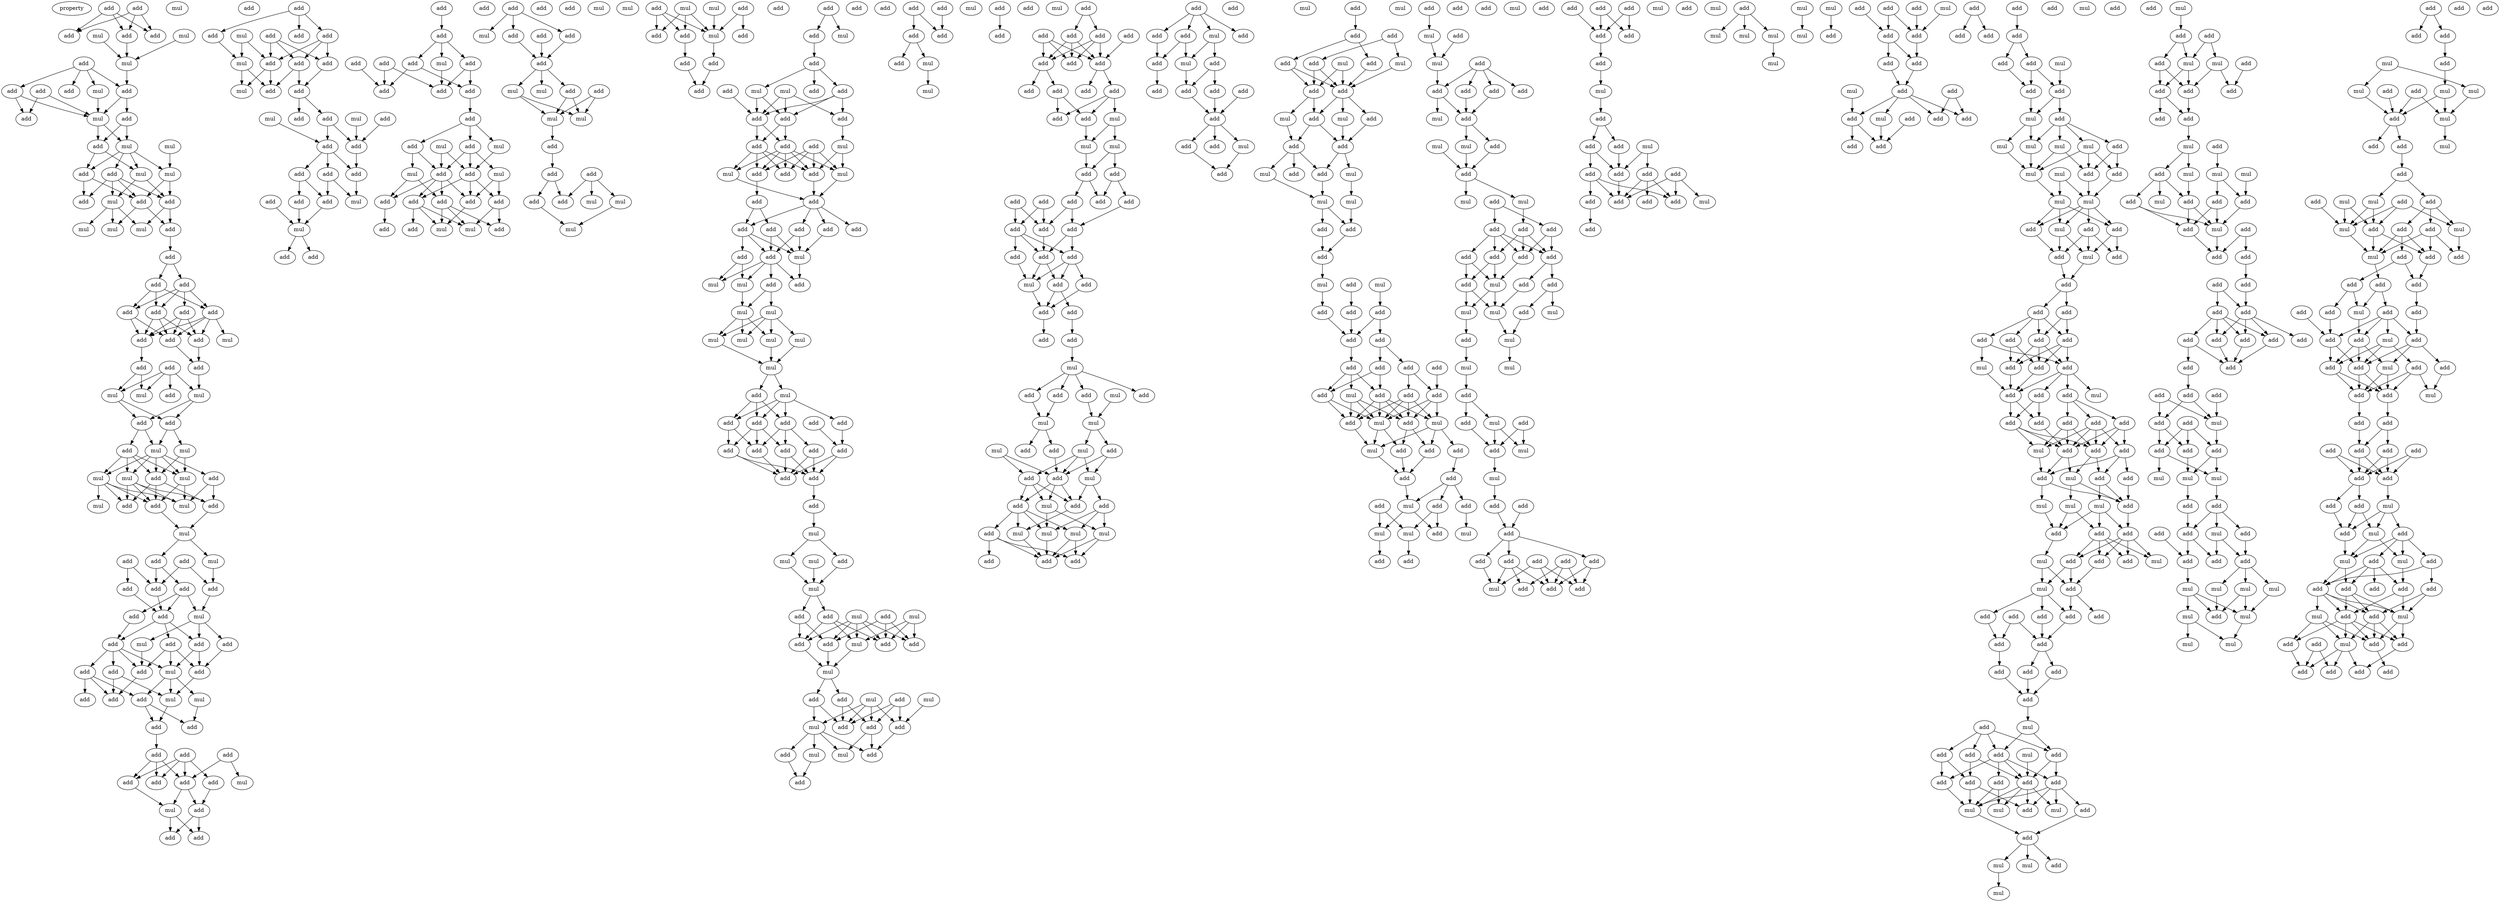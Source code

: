 digraph {
    node [fontcolor=black]
    property [mul=2,lf=1.4]
    0 [ label = add ];
    1 [ label = add ];
    2 [ label = add ];
    3 [ label = add ];
    4 [ label = mul ];
    5 [ label = mul ];
    6 [ label = add ];
    7 [ label = mul ];
    8 [ label = add ];
    9 [ label = add ];
    10 [ label = add ];
    11 [ label = add ];
    12 [ label = mul ];
    13 [ label = add ];
    14 [ label = add ];
    15 [ label = mul ];
    16 [ label = add ];
    17 [ label = add ];
    18 [ label = mul ];
    19 [ label = mul ];
    20 [ label = add ];
    21 [ label = add ];
    22 [ label = mul ];
    23 [ label = mul ];
    24 [ label = add ];
    25 [ label = add ];
    26 [ label = add ];
    27 [ label = mul ];
    28 [ label = mul ];
    29 [ label = mul ];
    30 [ label = add ];
    31 [ label = mul ];
    32 [ label = add ];
    33 [ label = add ];
    34 [ label = add ];
    35 [ label = add ];
    36 [ label = add ];
    37 [ label = add ];
    38 [ label = add ];
    39 [ label = add ];
    40 [ label = add ];
    41 [ label = mul ];
    42 [ label = add ];
    43 [ label = add ];
    44 [ label = add ];
    45 [ label = add ];
    46 [ label = mul ];
    47 [ label = add ];
    48 [ label = mul ];
    49 [ label = mul ];
    50 [ label = mul ];
    51 [ label = add ];
    52 [ label = add ];
    53 [ label = mul ];
    54 [ label = mul ];
    55 [ label = add ];
    56 [ label = mul ];
    57 [ label = add ];
    58 [ label = add ];
    59 [ label = mul ];
    60 [ label = mul ];
    61 [ label = add ];
    62 [ label = add ];
    63 [ label = mul ];
    64 [ label = add ];
    65 [ label = mul ];
    66 [ label = mul ];
    67 [ label = mul ];
    68 [ label = add ];
    69 [ label = add ];
    70 [ label = add ];
    71 [ label = add ];
    72 [ label = add ];
    73 [ label = add ];
    74 [ label = add ];
    75 [ label = add ];
    76 [ label = mul ];
    77 [ label = add ];
    78 [ label = mul ];
    79 [ label = add ];
    80 [ label = add ];
    81 [ label = add ];
    82 [ label = add ];
    83 [ label = mul ];
    84 [ label = add ];
    85 [ label = add ];
    86 [ label = add ];
    87 [ label = add ];
    88 [ label = mul ];
    89 [ label = add ];
    90 [ label = add ];
    91 [ label = add ];
    92 [ label = mul ];
    93 [ label = add ];
    94 [ label = add ];
    95 [ label = add ];
    96 [ label = add ];
    97 [ label = add ];
    98 [ label = add ];
    99 [ label = add ];
    100 [ label = add ];
    101 [ label = mul ];
    102 [ label = add ];
    103 [ label = mul ];
    104 [ label = add ];
    105 [ label = add ];
    106 [ label = add ];
    107 [ label = add ];
    108 [ label = add ];
    109 [ label = add ];
    110 [ label = add ];
    111 [ label = mul ];
    112 [ label = add ];
    113 [ label = add ];
    114 [ label = add ];
    115 [ label = add ];
    116 [ label = add ];
    117 [ label = mul ];
    118 [ label = mul ];
    119 [ label = add ];
    120 [ label = add ];
    121 [ label = add ];
    122 [ label = add ];
    123 [ label = add ];
    124 [ label = mul ];
    125 [ label = mul ];
    126 [ label = add ];
    127 [ label = add ];
    128 [ label = add ];
    129 [ label = add ];
    130 [ label = add ];
    131 [ label = add ];
    132 [ label = add ];
    133 [ label = add ];
    134 [ label = mul ];
    135 [ label = mul ];
    136 [ label = add ];
    137 [ label = add ];
    138 [ label = add ];
    139 [ label = add ];
    140 [ label = add ];
    141 [ label = mul ];
    142 [ label = add ];
    143 [ label = add ];
    144 [ label = add ];
    145 [ label = add ];
    146 [ label = add ];
    147 [ label = add ];
    148 [ label = add ];
    149 [ label = add ];
    150 [ label = mul ];
    151 [ label = add ];
    152 [ label = mul ];
    153 [ label = add ];
    154 [ label = mul ];
    155 [ label = add ];
    156 [ label = add ];
    157 [ label = mul ];
    158 [ label = add ];
    159 [ label = add ];
    160 [ label = add ];
    161 [ label = add ];
    162 [ label = add ];
    163 [ label = add ];
    164 [ label = mul ];
    165 [ label = add ];
    166 [ label = mul ];
    167 [ label = add ];
    168 [ label = add ];
    169 [ label = add ];
    170 [ label = add ];
    171 [ label = add ];
    172 [ label = add ];
    173 [ label = mul ];
    174 [ label = add ];
    175 [ label = mul ];
    176 [ label = add ];
    177 [ label = add ];
    178 [ label = add ];
    179 [ label = mul ];
    180 [ label = mul ];
    181 [ label = mul ];
    182 [ label = add ];
    183 [ label = add ];
    184 [ label = add ];
    185 [ label = add ];
    186 [ label = mul ];
    187 [ label = mul ];
    188 [ label = add ];
    189 [ label = mul ];
    190 [ label = mul ];
    191 [ label = mul ];
    192 [ label = add ];
    193 [ label = mul ];
    194 [ label = mul ];
    195 [ label = add ];
    196 [ label = add ];
    197 [ label = add ];
    198 [ label = add ];
    199 [ label = add ];
    200 [ label = mul ];
    201 [ label = add ];
    202 [ label = add ];
    203 [ label = add ];
    204 [ label = add ];
    205 [ label = add ];
    206 [ label = add ];
    207 [ label = mul ];
    208 [ label = add ];
    209 [ label = add ];
    210 [ label = add ];
    211 [ label = add ];
    212 [ label = mul ];
    213 [ label = mul ];
    214 [ label = add ];
    215 [ label = add ];
    216 [ label = add ];
    217 [ label = mul ];
    218 [ label = add ];
    219 [ label = add ];
    220 [ label = add ];
    221 [ label = mul ];
    222 [ label = add ];
    223 [ label = add ];
    224 [ label = add ];
    225 [ label = mul ];
    226 [ label = add ];
    227 [ label = add ];
    228 [ label = add ];
    229 [ label = add ];
    230 [ label = add ];
    231 [ label = add ];
    232 [ label = add ];
    233 [ label = mul ];
    234 [ label = add ];
    235 [ label = add ];
    236 [ label = add ];
    237 [ label = mul ];
    238 [ label = mul ];
    239 [ label = add ];
    240 [ label = mul ];
    241 [ label = mul ];
    242 [ label = mul ];
    243 [ label = mul ];
    244 [ label = mul ];
    245 [ label = mul ];
    246 [ label = mul ];
    247 [ label = add ];
    248 [ label = mul ];
    249 [ label = add ];
    250 [ label = add ];
    251 [ label = add ];
    252 [ label = add ];
    253 [ label = add ];
    254 [ label = add ];
    255 [ label = add ];
    256 [ label = add ];
    257 [ label = add ];
    258 [ label = add ];
    259 [ label = add ];
    260 [ label = add ];
    261 [ label = add ];
    262 [ label = add ];
    263 [ label = mul ];
    264 [ label = mul ];
    265 [ label = mul ];
    266 [ label = add ];
    267 [ label = mul ];
    268 [ label = add ];
    269 [ label = mul ];
    270 [ label = mul ];
    271 [ label = add ];
    272 [ label = add ];
    273 [ label = add ];
    274 [ label = add ];
    275 [ label = add ];
    276 [ label = add ];
    277 [ label = mul ];
    278 [ label = mul ];
    279 [ label = mul ];
    280 [ label = mul ];
    281 [ label = add ];
    282 [ label = add ];
    283 [ label = add ];
    284 [ label = add ];
    285 [ label = add ];
    286 [ label = mul ];
    287 [ label = add ];
    288 [ label = mul ];
    289 [ label = mul ];
    290 [ label = add ];
    291 [ label = add ];
    292 [ label = add ];
    293 [ label = add ];
    294 [ label = mul ];
    295 [ label = add ];
    296 [ label = add ];
    297 [ label = add ];
    298 [ label = add ];
    299 [ label = add ];
    300 [ label = add ];
    301 [ label = mul ];
    302 [ label = mul ];
    303 [ label = add ];
    304 [ label = mul ];
    305 [ label = add ];
    306 [ label = add ];
    307 [ label = add ];
    308 [ label = add ];
    309 [ label = add ];
    310 [ label = add ];
    311 [ label = add ];
    312 [ label = add ];
    313 [ label = add ];
    314 [ label = add ];
    315 [ label = add ];
    316 [ label = add ];
    317 [ label = add ];
    318 [ label = add ];
    319 [ label = mul ];
    320 [ label = mul ];
    321 [ label = mul ];
    322 [ label = add ];
    323 [ label = add ];
    324 [ label = add ];
    325 [ label = add ];
    326 [ label = add ];
    327 [ label = add ];
    328 [ label = add ];
    329 [ label = add ];
    330 [ label = add ];
    331 [ label = add ];
    332 [ label = add ];
    333 [ label = add ];
    334 [ label = add ];
    335 [ label = add ];
    336 [ label = add ];
    337 [ label = mul ];
    338 [ label = add ];
    339 [ label = add ];
    340 [ label = add ];
    341 [ label = add ];
    342 [ label = mul ];
    343 [ label = mul ];
    344 [ label = add ];
    345 [ label = add ];
    346 [ label = add ];
    347 [ label = add ];
    348 [ label = mul ];
    349 [ label = mul ];
    350 [ label = add ];
    351 [ label = mul ];
    352 [ label = mul ];
    353 [ label = add ];
    354 [ label = add ];
    355 [ label = mul ];
    356 [ label = add ];
    357 [ label = add ];
    358 [ label = add ];
    359 [ label = mul ];
    360 [ label = add ];
    361 [ label = add ];
    362 [ label = mul ];
    363 [ label = mul ];
    364 [ label = add ];
    365 [ label = mul ];
    366 [ label = mul ];
    367 [ label = add ];
    368 [ label = add ];
    369 [ label = add ];
    370 [ label = add ];
    371 [ label = add ];
    372 [ label = mul ];
    373 [ label = add ];
    374 [ label = add ];
    375 [ label = add ];
    376 [ label = mul ];
    377 [ label = add ];
    378 [ label = add ];
    379 [ label = add ];
    380 [ label = add ];
    381 [ label = add ];
    382 [ label = add ];
    383 [ label = add ];
    384 [ label = add ];
    385 [ label = mul ];
    386 [ label = add ];
    387 [ label = mul ];
    388 [ label = add ];
    389 [ label = add ];
    390 [ label = add ];
    391 [ label = add ];
    392 [ label = add ];
    393 [ label = add ];
    394 [ label = mul ];
    395 [ label = add ];
    396 [ label = mul ];
    397 [ label = add ];
    398 [ label = add ];
    399 [ label = mul ];
    400 [ label = mul ];
    401 [ label = add ];
    402 [ label = add ];
    403 [ label = add ];
    404 [ label = add ];
    405 [ label = mul ];
    406 [ label = add ];
    407 [ label = add ];
    408 [ label = mul ];
    409 [ label = mul ];
    410 [ label = mul ];
    411 [ label = add ];
    412 [ label = add ];
    413 [ label = add ];
    414 [ label = add ];
    415 [ label = mul ];
    416 [ label = mul ];
    417 [ label = add ];
    418 [ label = add ];
    419 [ label = add ];
    420 [ label = add ];
    421 [ label = add ];
    422 [ label = add ];
    423 [ label = add ];
    424 [ label = add ];
    425 [ label = add ];
    426 [ label = add ];
    427 [ label = add ];
    428 [ label = mul ];
    429 [ label = add ];
    430 [ label = add ];
    431 [ label = add ];
    432 [ label = mul ];
    433 [ label = mul ];
    434 [ label = add ];
    435 [ label = add ];
    436 [ label = mul ];
    437 [ label = add ];
    438 [ label = add ];
    439 [ label = add ];
    440 [ label = add ];
    441 [ label = mul ];
    442 [ label = add ];
    443 [ label = add ];
    444 [ label = add ];
    445 [ label = mul ];
    446 [ label = mul ];
    447 [ label = mul ];
    448 [ label = add ];
    449 [ label = add ];
    450 [ label = add ];
    451 [ label = mul ];
    452 [ label = add ];
    453 [ label = mul ];
    454 [ label = add ];
    455 [ label = add ];
    456 [ label = mul ];
    457 [ label = add ];
    458 [ label = add ];
    459 [ label = add ];
    460 [ label = add ];
    461 [ label = mul ];
    462 [ label = add ];
    463 [ label = add ];
    464 [ label = add ];
    465 [ label = mul ];
    466 [ label = add ];
    467 [ label = mul ];
    468 [ label = add ];
    469 [ label = add ];
    470 [ label = mul ];
    471 [ label = mul ];
    472 [ label = add ];
    473 [ label = add ];
    474 [ label = add ];
    475 [ label = add ];
    476 [ label = add ];
    477 [ label = add ];
    478 [ label = add ];
    479 [ label = add ];
    480 [ label = mul ];
    481 [ label = add ];
    482 [ label = add ];
    483 [ label = mul ];
    484 [ label = mul ];
    485 [ label = add ];
    486 [ label = mul ];
    487 [ label = add ];
    488 [ label = mul ];
    489 [ label = mul ];
    490 [ label = mul ];
    491 [ label = add ];
    492 [ label = add ];
    493 [ label = mul ];
    494 [ label = add ];
    495 [ label = add ];
    496 [ label = mul ];
    497 [ label = mul ];
    498 [ label = add ];
    499 [ label = add ];
    500 [ label = mul ];
    501 [ label = add ];
    502 [ label = add ];
    503 [ label = add ];
    504 [ label = add ];
    505 [ label = add ];
    506 [ label = add ];
    507 [ label = mul ];
    508 [ label = add ];
    509 [ label = add ];
    510 [ label = add ];
    511 [ label = add ];
    512 [ label = add ];
    513 [ label = add ];
    514 [ label = add ];
    515 [ label = add ];
    516 [ label = add ];
    517 [ label = add ];
    518 [ label = mul ];
    519 [ label = add ];
    520 [ label = mul ];
    521 [ label = add ];
    522 [ label = add ];
    523 [ label = add ];
    524 [ label = mul ];
    525 [ label = mul ];
    526 [ label = add ];
    527 [ label = add ];
    528 [ label = add ];
    529 [ label = add ];
    530 [ label = add ];
    531 [ label = mul ];
    532 [ label = add ];
    533 [ label = add ];
    534 [ label = add ];
    535 [ label = add ];
    536 [ label = add ];
    537 [ label = mul ];
    538 [ label = mul ];
    539 [ label = mul ];
    540 [ label = mul ];
    541 [ label = mul ];
    542 [ label = mul ];
    543 [ label = mul ];
    544 [ label = add ];
    545 [ label = add ];
    546 [ label = add ];
    547 [ label = mul ];
    548 [ label = add ];
    549 [ label = add ];
    550 [ label = add ];
    551 [ label = add ];
    552 [ label = add ];
    553 [ label = mul ];
    554 [ label = add ];
    555 [ label = add ];
    556 [ label = mul ];
    557 [ label = add ];
    558 [ label = add ];
    559 [ label = add ];
    560 [ label = add ];
    561 [ label = add ];
    562 [ label = add ];
    563 [ label = add ];
    564 [ label = add ];
    565 [ label = add ];
    566 [ label = add ];
    567 [ label = add ];
    568 [ label = add ];
    569 [ label = mul ];
    570 [ label = add ];
    571 [ label = mul ];
    572 [ label = add ];
    573 [ label = add ];
    574 [ label = add ];
    575 [ label = mul ];
    576 [ label = add ];
    577 [ label = mul ];
    578 [ label = mul ];
    579 [ label = mul ];
    580 [ label = mul ];
    581 [ label = add ];
    582 [ label = add ];
    583 [ label = add ];
    584 [ label = mul ];
    585 [ label = mul ];
    586 [ label = mul ];
    587 [ label = mul ];
    588 [ label = add ];
    589 [ label = add ];
    590 [ label = add ];
    591 [ label = mul ];
    592 [ label = add ];
    593 [ label = add ];
    594 [ label = mul ];
    595 [ label = add ];
    596 [ label = add ];
    597 [ label = add ];
    598 [ label = add ];
    599 [ label = add ];
    600 [ label = add ];
    601 [ label = add ];
    602 [ label = add ];
    603 [ label = add ];
    604 [ label = add ];
    605 [ label = add ];
    606 [ label = add ];
    607 [ label = mul ];
    608 [ label = mul ];
    609 [ label = add ];
    610 [ label = add ];
    611 [ label = add ];
    612 [ label = add ];
    613 [ label = add ];
    614 [ label = add ];
    615 [ label = add ];
    616 [ label = add ];
    617 [ label = add ];
    618 [ label = add ];
    619 [ label = add ];
    620 [ label = mul ];
    621 [ label = add ];
    622 [ label = mul ];
    623 [ label = add ];
    624 [ label = add ];
    625 [ label = mul ];
    626 [ label = mul ];
    627 [ label = add ];
    628 [ label = mul ];
    629 [ label = add ];
    630 [ label = add ];
    631 [ label = add ];
    632 [ label = add ];
    633 [ label = add ];
    634 [ label = add ];
    635 [ label = mul ];
    636 [ label = mul ];
    637 [ label = add ];
    638 [ label = mul ];
    639 [ label = add ];
    640 [ label = add ];
    641 [ label = add ];
    642 [ label = add ];
    643 [ label = add ];
    644 [ label = add ];
    645 [ label = add ];
    646 [ label = add ];
    647 [ label = add ];
    648 [ label = add ];
    649 [ label = add ];
    650 [ label = mul ];
    651 [ label = add ];
    652 [ label = add ];
    653 [ label = add ];
    654 [ label = mul ];
    655 [ label = add ];
    656 [ label = add ];
    657 [ label = add ];
    658 [ label = add ];
    659 [ label = add ];
    660 [ label = add ];
    661 [ label = add ];
    662 [ label = mul ];
    663 [ label = mul ];
    664 [ label = mul ];
    665 [ label = add ];
    666 [ label = add ];
    667 [ label = add ];
    668 [ label = mul ];
    669 [ label = mul ];
    670 [ label = add ];
    671 [ label = mul ];
    672 [ label = mul ];
    673 [ label = add ];
    674 [ label = add ];
    675 [ label = add ];
    676 [ label = mul ];
    677 [ label = add ];
    678 [ label = mul ];
    679 [ label = add ];
    680 [ label = add ];
    681 [ label = add ];
    682 [ label = add ];
    683 [ label = add ];
    684 [ label = mul ];
    685 [ label = add ];
    686 [ label = mul ];
    687 [ label = mul ];
    688 [ label = mul ];
    689 [ label = add ];
    690 [ label = mul ];
    691 [ label = add ];
    692 [ label = add ];
    693 [ label = add ];
    694 [ label = add ];
    695 [ label = mul ];
    696 [ label = add ];
    697 [ label = add ];
    698 [ label = add ];
    699 [ label = add ];
    700 [ label = add ];
    701 [ label = add ];
    702 [ label = add ];
    703 [ label = add ];
    704 [ label = add ];
    705 [ label = add ];
    706 [ label = add ];
    707 [ label = add ];
    708 [ label = add ];
    709 [ label = add ];
    710 [ label = add ];
    711 [ label = add ];
    712 [ label = add ];
    713 [ label = add ];
    714 [ label = add ];
    715 [ label = add ];
    716 [ label = mul ];
    717 [ label = add ];
    718 [ label = add ];
    719 [ label = add ];
    720 [ label = mul ];
    721 [ label = mul ];
    722 [ label = mul ];
    723 [ label = add ];
    724 [ label = add ];
    725 [ label = mul ];
    726 [ label = add ];
    727 [ label = add ];
    728 [ label = add ];
    729 [ label = add ];
    730 [ label = add ];
    731 [ label = add ];
    732 [ label = mul ];
    733 [ label = mul ];
    734 [ label = mul ];
    735 [ label = mul ];
    736 [ label = mul ];
    737 [ label = mul ];
    738 [ label = add ];
    739 [ label = mul ];
    740 [ label = add ];
    741 [ label = mul ];
    742 [ label = add ];
    743 [ label = add ];
    744 [ label = mul ];
    745 [ label = add ];
    746 [ label = mul ];
    747 [ label = mul ];
    748 [ label = mul ];
    749 [ label = add ];
    750 [ label = add ];
    751 [ label = mul ];
    752 [ label = add ];
    753 [ label = mul ];
    754 [ label = add ];
    755 [ label = add ];
    756 [ label = add ];
    757 [ label = add ];
    758 [ label = add ];
    759 [ label = add ];
    760 [ label = mul ];
    761 [ label = mul ];
    762 [ label = add ];
    763 [ label = mul ];
    764 [ label = add ];
    765 [ label = add ];
    766 [ label = mul ];
    767 [ label = add ];
    768 [ label = add ];
    769 [ label = mul ];
    770 [ label = add ];
    771 [ label = add ];
    772 [ label = add ];
    773 [ label = add ];
    774 [ label = add ];
    775 [ label = add ];
    776 [ label = mul ];
    777 [ label = add ];
    778 [ label = add ];
    779 [ label = add ];
    780 [ label = add ];
    781 [ label = mul ];
    782 [ label = add ];
    783 [ label = mul ];
    784 [ label = add ];
    785 [ label = add ];
    786 [ label = add ];
    787 [ label = add ];
    788 [ label = add ];
    789 [ label = add ];
    790 [ label = mul ];
    791 [ label = add ];
    792 [ label = add ];
    793 [ label = add ];
    794 [ label = add ];
    795 [ label = add ];
    796 [ label = add ];
    797 [ label = add ];
    798 [ label = add ];
    799 [ label = add ];
    800 [ label = mul ];
    801 [ label = add ];
    802 [ label = add ];
    803 [ label = mul ];
    804 [ label = add ];
    805 [ label = add ];
    806 [ label = mul ];
    807 [ label = add ];
    808 [ label = add ];
    809 [ label = mul ];
    810 [ label = add ];
    811 [ label = add ];
    812 [ label = add ];
    813 [ label = add ];
    814 [ label = add ];
    815 [ label = add ];
    816 [ label = mul ];
    817 [ label = mul ];
    818 [ label = add ];
    819 [ label = add ];
    820 [ label = add ];
    821 [ label = add ];
    822 [ label = add ];
    823 [ label = mul ];
    824 [ label = add ];
    825 [ label = add ];
    826 [ label = add ];
    827 [ label = add ];
    828 [ label = add ];
    0 -> 2 [ name = 0 ];
    0 -> 3 [ name = 1 ];
    0 -> 6 [ name = 2 ];
    1 -> 2 [ name = 3 ];
    1 -> 3 [ name = 4 ];
    1 -> 6 [ name = 5 ];
    3 -> 7 [ name = 6 ];
    4 -> 7 [ name = 7 ];
    5 -> 7 [ name = 8 ];
    7 -> 13 [ name = 9 ];
    8 -> 9 [ name = 10 ];
    8 -> 11 [ name = 11 ];
    8 -> 12 [ name = 12 ];
    8 -> 13 [ name = 13 ];
    9 -> 15 [ name = 14 ];
    9 -> 16 [ name = 15 ];
    10 -> 15 [ name = 16 ];
    10 -> 16 [ name = 17 ];
    12 -> 15 [ name = 18 ];
    13 -> 14 [ name = 19 ];
    13 -> 15 [ name = 20 ];
    14 -> 17 [ name = 21 ];
    14 -> 19 [ name = 22 ];
    15 -> 17 [ name = 23 ];
    15 -> 19 [ name = 24 ];
    17 -> 21 [ name = 25 ];
    17 -> 23 [ name = 26 ];
    18 -> 22 [ name = 27 ];
    19 -> 20 [ name = 28 ];
    19 -> 21 [ name = 29 ];
    19 -> 22 [ name = 30 ];
    19 -> 23 [ name = 31 ];
    20 -> 24 [ name = 32 ];
    20 -> 25 [ name = 33 ];
    20 -> 26 [ name = 34 ];
    20 -> 27 [ name = 35 ];
    21 -> 24 [ name = 36 ];
    21 -> 25 [ name = 37 ];
    22 -> 25 [ name = 38 ];
    22 -> 26 [ name = 39 ];
    23 -> 26 [ name = 40 ];
    23 -> 27 [ name = 41 ];
    25 -> 28 [ name = 42 ];
    25 -> 30 [ name = 43 ];
    26 -> 30 [ name = 44 ];
    26 -> 31 [ name = 45 ];
    27 -> 28 [ name = 46 ];
    27 -> 29 [ name = 47 ];
    27 -> 31 [ name = 48 ];
    30 -> 32 [ name = 49 ];
    32 -> 33 [ name = 50 ];
    32 -> 34 [ name = 51 ];
    33 -> 35 [ name = 52 ];
    33 -> 36 [ name = 53 ];
    33 -> 37 [ name = 54 ];
    33 -> 38 [ name = 55 ];
    34 -> 35 [ name = 56 ];
    34 -> 36 [ name = 57 ];
    34 -> 37 [ name = 58 ];
    35 -> 39 [ name = 59 ];
    35 -> 40 [ name = 60 ];
    35 -> 41 [ name = 61 ];
    35 -> 42 [ name = 62 ];
    36 -> 40 [ name = 63 ];
    36 -> 42 [ name = 64 ];
    37 -> 39 [ name = 65 ];
    37 -> 40 [ name = 66 ];
    37 -> 42 [ name = 67 ];
    38 -> 39 [ name = 68 ];
    38 -> 40 [ name = 69 ];
    38 -> 42 [ name = 70 ];
    39 -> 44 [ name = 71 ];
    40 -> 43 [ name = 72 ];
    42 -> 44 [ name = 73 ];
    43 -> 49 [ name = 74 ];
    43 -> 50 [ name = 75 ];
    44 -> 48 [ name = 76 ];
    45 -> 47 [ name = 77 ];
    45 -> 48 [ name = 78 ];
    45 -> 49 [ name = 79 ];
    45 -> 50 [ name = 80 ];
    48 -> 51 [ name = 81 ];
    48 -> 52 [ name = 82 ];
    49 -> 51 [ name = 83 ];
    49 -> 52 [ name = 84 ];
    51 -> 53 [ name = 85 ];
    51 -> 55 [ name = 86 ];
    52 -> 53 [ name = 87 ];
    52 -> 54 [ name = 88 ];
    53 -> 56 [ name = 89 ];
    53 -> 57 [ name = 90 ];
    53 -> 58 [ name = 91 ];
    53 -> 59 [ name = 92 ];
    53 -> 60 [ name = 93 ];
    54 -> 57 [ name = 94 ];
    54 -> 60 [ name = 95 ];
    55 -> 56 [ name = 96 ];
    55 -> 57 [ name = 97 ];
    55 -> 59 [ name = 98 ];
    55 -> 60 [ name = 99 ];
    56 -> 61 [ name = 100 ];
    56 -> 63 [ name = 101 ];
    56 -> 64 [ name = 102 ];
    56 -> 65 [ name = 103 ];
    57 -> 61 [ name = 104 ];
    57 -> 62 [ name = 105 ];
    57 -> 64 [ name = 106 ];
    58 -> 62 [ name = 107 ];
    58 -> 63 [ name = 108 ];
    59 -> 61 [ name = 109 ];
    59 -> 62 [ name = 110 ];
    59 -> 63 [ name = 111 ];
    59 -> 64 [ name = 112 ];
    60 -> 63 [ name = 113 ];
    60 -> 64 [ name = 114 ];
    62 -> 66 [ name = 115 ];
    64 -> 66 [ name = 116 ];
    66 -> 67 [ name = 117 ];
    66 -> 68 [ name = 118 ];
    67 -> 74 [ name = 119 ];
    68 -> 71 [ name = 120 ];
    68 -> 73 [ name = 121 ];
    69 -> 71 [ name = 122 ];
    69 -> 74 [ name = 123 ];
    70 -> 71 [ name = 124 ];
    70 -> 72 [ name = 125 ];
    71 -> 75 [ name = 126 ];
    72 -> 75 [ name = 127 ];
    73 -> 75 [ name = 128 ];
    73 -> 76 [ name = 129 ];
    73 -> 77 [ name = 130 ];
    74 -> 76 [ name = 131 ];
    75 -> 79 [ name = 132 ];
    75 -> 80 [ name = 133 ];
    75 -> 81 [ name = 134 ];
    76 -> 78 [ name = 135 ];
    76 -> 80 [ name = 136 ];
    76 -> 82 [ name = 137 ];
    77 -> 79 [ name = 138 ];
    78 -> 85 [ name = 139 ];
    79 -> 83 [ name = 140 ];
    79 -> 84 [ name = 141 ];
    79 -> 85 [ name = 142 ];
    79 -> 86 [ name = 143 ];
    80 -> 83 [ name = 144 ];
    80 -> 87 [ name = 145 ];
    81 -> 83 [ name = 146 ];
    81 -> 85 [ name = 147 ];
    81 -> 87 [ name = 148 ];
    82 -> 87 [ name = 149 ];
    83 -> 88 [ name = 150 ];
    83 -> 90 [ name = 151 ];
    83 -> 92 [ name = 152 ];
    84 -> 88 [ name = 153 ];
    84 -> 91 [ name = 154 ];
    85 -> 91 [ name = 155 ];
    86 -> 89 [ name = 156 ];
    86 -> 90 [ name = 157 ];
    86 -> 91 [ name = 158 ];
    87 -> 88 [ name = 159 ];
    88 -> 93 [ name = 160 ];
    90 -> 93 [ name = 161 ];
    90 -> 94 [ name = 162 ];
    92 -> 94 [ name = 163 ];
    93 -> 96 [ name = 164 ];
    95 -> 99 [ name = 165 ];
    95 -> 101 [ name = 166 ];
    96 -> 98 [ name = 167 ];
    96 -> 99 [ name = 168 ];
    96 -> 100 [ name = 169 ];
    97 -> 98 [ name = 170 ];
    97 -> 99 [ name = 171 ];
    97 -> 100 [ name = 172 ];
    97 -> 102 [ name = 173 ];
    98 -> 103 [ name = 174 ];
    99 -> 103 [ name = 175 ];
    99 -> 104 [ name = 176 ];
    102 -> 104 [ name = 177 ];
    103 -> 106 [ name = 178 ];
    103 -> 107 [ name = 179 ];
    104 -> 106 [ name = 180 ];
    104 -> 107 [ name = 181 ];
    108 -> 109 [ name = 182 ];
    108 -> 110 [ name = 183 ];
    108 -> 113 [ name = 184 ];
    109 -> 114 [ name = 185 ];
    109 -> 115 [ name = 186 ];
    109 -> 116 [ name = 187 ];
    110 -> 117 [ name = 188 ];
    111 -> 116 [ name = 189 ];
    111 -> 117 [ name = 190 ];
    112 -> 114 [ name = 191 ];
    112 -> 115 [ name = 192 ];
    112 -> 116 [ name = 193 ];
    114 -> 119 [ name = 194 ];
    114 -> 120 [ name = 195 ];
    115 -> 120 [ name = 196 ];
    116 -> 118 [ name = 197 ];
    116 -> 119 [ name = 198 ];
    117 -> 118 [ name = 199 ];
    117 -> 119 [ name = 200 ];
    120 -> 121 [ name = 201 ];
    120 -> 123 [ name = 202 ];
    121 -> 126 [ name = 203 ];
    121 -> 127 [ name = 204 ];
    122 -> 127 [ name = 205 ];
    124 -> 126 [ name = 206 ];
    125 -> 127 [ name = 207 ];
    126 -> 128 [ name = 208 ];
    126 -> 129 [ name = 209 ];
    126 -> 130 [ name = 210 ];
    127 -> 129 [ name = 211 ];
    128 -> 132 [ name = 212 ];
    128 -> 133 [ name = 213 ];
    129 -> 134 [ name = 214 ];
    130 -> 133 [ name = 215 ];
    130 -> 134 [ name = 216 ];
    131 -> 135 [ name = 217 ];
    132 -> 135 [ name = 218 ];
    133 -> 135 [ name = 219 ];
    135 -> 137 [ name = 220 ];
    135 -> 139 [ name = 221 ];
    136 -> 140 [ name = 222 ];
    140 -> 141 [ name = 223 ];
    140 -> 143 [ name = 224 ];
    140 -> 145 [ name = 225 ];
    141 -> 148 [ name = 226 ];
    142 -> 147 [ name = 227 ];
    143 -> 146 [ name = 228 ];
    143 -> 147 [ name = 229 ];
    144 -> 147 [ name = 230 ];
    144 -> 148 [ name = 231 ];
    145 -> 146 [ name = 232 ];
    145 -> 148 [ name = 233 ];
    146 -> 149 [ name = 234 ];
    149 -> 151 [ name = 235 ];
    149 -> 152 [ name = 236 ];
    149 -> 153 [ name = 237 ];
    150 -> 155 [ name = 238 ];
    150 -> 156 [ name = 239 ];
    151 -> 155 [ name = 240 ];
    151 -> 156 [ name = 241 ];
    151 -> 157 [ name = 242 ];
    152 -> 156 [ name = 243 ];
    153 -> 154 [ name = 244 ];
    153 -> 155 [ name = 245 ];
    154 -> 158 [ name = 246 ];
    154 -> 159 [ name = 247 ];
    155 -> 158 [ name = 248 ];
    155 -> 159 [ name = 249 ];
    155 -> 160 [ name = 250 ];
    155 -> 161 [ name = 251 ];
    156 -> 160 [ name = 252 ];
    156 -> 161 [ name = 253 ];
    156 -> 162 [ name = 254 ];
    157 -> 161 [ name = 255 ];
    157 -> 162 [ name = 256 ];
    158 -> 164 [ name = 257 ];
    158 -> 165 [ name = 258 ];
    158 -> 166 [ name = 259 ];
    159 -> 167 [ name = 260 ];
    160 -> 163 [ name = 261 ];
    160 -> 164 [ name = 262 ];
    160 -> 166 [ name = 263 ];
    161 -> 164 [ name = 264 ];
    162 -> 165 [ name = 265 ];
    162 -> 166 [ name = 266 ];
    168 -> 170 [ name = 267 ];
    168 -> 172 [ name = 268 ];
    168 -> 173 [ name = 269 ];
    170 -> 174 [ name = 270 ];
    171 -> 174 [ name = 271 ];
    172 -> 174 [ name = 272 ];
    174 -> 175 [ name = 273 ];
    174 -> 178 [ name = 274 ];
    174 -> 179 [ name = 275 ];
    177 -> 180 [ name = 276 ];
    177 -> 181 [ name = 277 ];
    178 -> 180 [ name = 278 ];
    178 -> 181 [ name = 279 ];
    179 -> 180 [ name = 280 ];
    179 -> 181 [ name = 281 ];
    180 -> 182 [ name = 282 ];
    182 -> 183 [ name = 283 ];
    183 -> 185 [ name = 284 ];
    183 -> 188 [ name = 285 ];
    184 -> 185 [ name = 286 ];
    184 -> 186 [ name = 287 ];
    184 -> 189 [ name = 288 ];
    188 -> 190 [ name = 289 ];
    189 -> 190 [ name = 290 ];
    192 -> 197 [ name = 291 ];
    192 -> 199 [ name = 292 ];
    192 -> 200 [ name = 293 ];
    193 -> 200 [ name = 294 ];
    194 -> 197 [ name = 295 ];
    194 -> 199 [ name = 296 ];
    194 -> 200 [ name = 297 ];
    196 -> 198 [ name = 298 ];
    196 -> 200 [ name = 299 ];
    199 -> 202 [ name = 300 ];
    200 -> 201 [ name = 301 ];
    201 -> 203 [ name = 302 ];
    202 -> 203 [ name = 303 ];
    204 -> 205 [ name = 304 ];
    204 -> 207 [ name = 305 ];
    205 -> 208 [ name = 306 ];
    208 -> 210 [ name = 307 ];
    208 -> 211 [ name = 308 ];
    208 -> 213 [ name = 309 ];
    209 -> 215 [ name = 310 ];
    211 -> 214 [ name = 311 ];
    211 -> 215 [ name = 312 ];
    211 -> 216 [ name = 313 ];
    212 -> 214 [ name = 314 ];
    212 -> 215 [ name = 315 ];
    212 -> 216 [ name = 316 ];
    213 -> 214 [ name = 317 ];
    213 -> 215 [ name = 318 ];
    214 -> 218 [ name = 319 ];
    214 -> 220 [ name = 320 ];
    215 -> 218 [ name = 321 ];
    215 -> 220 [ name = 322 ];
    216 -> 217 [ name = 323 ];
    217 -> 224 [ name = 324 ];
    217 -> 225 [ name = 325 ];
    218 -> 221 [ name = 326 ];
    218 -> 222 [ name = 327 ];
    218 -> 223 [ name = 328 ];
    218 -> 224 [ name = 329 ];
    218 -> 225 [ name = 330 ];
    219 -> 222 [ name = 331 ];
    219 -> 223 [ name = 332 ];
    219 -> 224 [ name = 333 ];
    219 -> 225 [ name = 334 ];
    220 -> 221 [ name = 335 ];
    220 -> 222 [ name = 336 ];
    220 -> 223 [ name = 337 ];
    220 -> 224 [ name = 338 ];
    221 -> 226 [ name = 339 ];
    222 -> 227 [ name = 340 ];
    224 -> 226 [ name = 341 ];
    225 -> 226 [ name = 342 ];
    226 -> 228 [ name = 343 ];
    226 -> 229 [ name = 344 ];
    226 -> 230 [ name = 345 ];
    226 -> 231 [ name = 346 ];
    227 -> 230 [ name = 347 ];
    227 -> 232 [ name = 348 ];
    229 -> 233 [ name = 349 ];
    230 -> 233 [ name = 350 ];
    230 -> 234 [ name = 351 ];
    230 -> 235 [ name = 352 ];
    231 -> 233 [ name = 353 ];
    231 -> 234 [ name = 354 ];
    232 -> 233 [ name = 355 ];
    232 -> 234 [ name = 356 ];
    233 -> 236 [ name = 357 ];
    234 -> 236 [ name = 358 ];
    234 -> 237 [ name = 359 ];
    234 -> 238 [ name = 360 ];
    234 -> 239 [ name = 361 ];
    235 -> 237 [ name = 362 ];
    235 -> 238 [ name = 363 ];
    237 -> 240 [ name = 364 ];
    239 -> 240 [ name = 365 ];
    239 -> 241 [ name = 366 ];
    240 -> 242 [ name = 367 ];
    240 -> 243 [ name = 368 ];
    240 -> 245 [ name = 369 ];
    241 -> 242 [ name = 370 ];
    241 -> 243 [ name = 371 ];
    241 -> 244 [ name = 372 ];
    241 -> 245 [ name = 373 ];
    242 -> 246 [ name = 374 ];
    243 -> 246 [ name = 375 ];
    244 -> 246 [ name = 376 ];
    246 -> 247 [ name = 377 ];
    246 -> 248 [ name = 378 ];
    247 -> 249 [ name = 379 ];
    247 -> 250 [ name = 380 ];
    247 -> 253 [ name = 381 ];
    248 -> 249 [ name = 382 ];
    248 -> 250 [ name = 383 ];
    248 -> 252 [ name = 384 ];
    248 -> 253 [ name = 385 ];
    249 -> 255 [ name = 386 ];
    249 -> 257 [ name = 387 ];
    249 -> 258 [ name = 388 ];
    250 -> 254 [ name = 389 ];
    250 -> 258 [ name = 390 ];
    251 -> 256 [ name = 391 ];
    252 -> 256 [ name = 392 ];
    253 -> 254 [ name = 393 ];
    253 -> 255 [ name = 394 ];
    253 -> 258 [ name = 395 ];
    254 -> 259 [ name = 396 ];
    254 -> 260 [ name = 397 ];
    255 -> 259 [ name = 398 ];
    255 -> 260 [ name = 399 ];
    256 -> 259 [ name = 400 ];
    256 -> 260 [ name = 401 ];
    257 -> 259 [ name = 402 ];
    257 -> 260 [ name = 403 ];
    258 -> 260 [ name = 404 ];
    259 -> 262 [ name = 405 ];
    262 -> 263 [ name = 406 ];
    263 -> 264 [ name = 407 ];
    263 -> 266 [ name = 408 ];
    264 -> 267 [ name = 409 ];
    265 -> 267 [ name = 410 ];
    266 -> 267 [ name = 411 ];
    267 -> 268 [ name = 412 ];
    267 -> 271 [ name = 413 ];
    268 -> 273 [ name = 414 ];
    268 -> 276 [ name = 415 ];
    269 -> 274 [ name = 416 ];
    269 -> 275 [ name = 417 ];
    269 -> 277 [ name = 418 ];
    270 -> 273 [ name = 419 ];
    270 -> 274 [ name = 420 ];
    270 -> 275 [ name = 421 ];
    270 -> 276 [ name = 422 ];
    270 -> 277 [ name = 423 ];
    271 -> 274 [ name = 424 ];
    271 -> 276 [ name = 425 ];
    271 -> 277 [ name = 426 ];
    272 -> 273 [ name = 427 ];
    272 -> 274 [ name = 428 ];
    272 -> 275 [ name = 429 ];
    273 -> 278 [ name = 430 ];
    276 -> 278 [ name = 431 ];
    277 -> 278 [ name = 432 ];
    278 -> 282 [ name = 433 ];
    278 -> 283 [ name = 434 ];
    279 -> 284 [ name = 435 ];
    279 -> 285 [ name = 436 ];
    279 -> 286 [ name = 437 ];
    279 -> 287 [ name = 438 ];
    280 -> 287 [ name = 439 ];
    281 -> 284 [ name = 440 ];
    281 -> 285 [ name = 441 ];
    281 -> 287 [ name = 442 ];
    282 -> 284 [ name = 443 ];
    282 -> 285 [ name = 444 ];
    283 -> 284 [ name = 445 ];
    283 -> 286 [ name = 446 ];
    285 -> 288 [ name = 447 ];
    285 -> 291 [ name = 448 ];
    286 -> 288 [ name = 449 ];
    286 -> 289 [ name = 450 ];
    286 -> 290 [ name = 451 ];
    286 -> 291 [ name = 452 ];
    287 -> 291 [ name = 453 ];
    289 -> 292 [ name = 454 ];
    290 -> 292 [ name = 455 ];
    293 -> 296 [ name = 456 ];
    293 -> 297 [ name = 457 ];
    295 -> 297 [ name = 458 ];
    296 -> 298 [ name = 459 ];
    296 -> 301 [ name = 460 ];
    299 -> 303 [ name = 461 ];
    301 -> 302 [ name = 462 ];
    305 -> 307 [ name = 463 ];
    305 -> 309 [ name = 464 ];
    306 -> 311 [ name = 465 ];
    307 -> 310 [ name = 466 ];
    307 -> 311 [ name = 467 ];
    307 -> 312 [ name = 468 ];
    308 -> 310 [ name = 469 ];
    308 -> 311 [ name = 470 ];
    308 -> 312 [ name = 471 ];
    309 -> 310 [ name = 472 ];
    309 -> 311 [ name = 473 ];
    309 -> 312 [ name = 474 ];
    310 -> 313 [ name = 475 ];
    310 -> 316 [ name = 476 ];
    311 -> 314 [ name = 477 ];
    311 -> 315 [ name = 478 ];
    315 -> 317 [ name = 479 ];
    315 -> 318 [ name = 480 ];
    315 -> 319 [ name = 481 ];
    316 -> 317 [ name = 482 ];
    316 -> 318 [ name = 483 ];
    318 -> 321 [ name = 484 ];
    319 -> 320 [ name = 485 ];
    319 -> 321 [ name = 486 ];
    320 -> 322 [ name = 487 ];
    320 -> 323 [ name = 488 ];
    321 -> 323 [ name = 489 ];
    322 -> 325 [ name = 490 ];
    322 -> 326 [ name = 491 ];
    323 -> 324 [ name = 492 ];
    323 -> 325 [ name = 493 ];
    324 -> 329 [ name = 494 ];
    324 -> 330 [ name = 495 ];
    326 -> 330 [ name = 496 ];
    327 -> 329 [ name = 497 ];
    327 -> 331 [ name = 498 ];
    328 -> 329 [ name = 499 ];
    328 -> 331 [ name = 500 ];
    329 -> 334 [ name = 501 ];
    330 -> 333 [ name = 502 ];
    330 -> 334 [ name = 503 ];
    331 -> 332 [ name = 504 ];
    331 -> 333 [ name = 505 ];
    331 -> 334 [ name = 506 ];
    332 -> 337 [ name = 507 ];
    333 -> 335 [ name = 508 ];
    333 -> 336 [ name = 509 ];
    333 -> 337 [ name = 510 ];
    334 -> 335 [ name = 511 ];
    334 -> 337 [ name = 512 ];
    335 -> 338 [ name = 513 ];
    335 -> 339 [ name = 514 ];
    336 -> 338 [ name = 515 ];
    337 -> 338 [ name = 516 ];
    338 -> 341 [ name = 517 ];
    339 -> 340 [ name = 518 ];
    340 -> 342 [ name = 519 ];
    342 -> 344 [ name = 520 ];
    342 -> 345 [ name = 521 ];
    342 -> 346 [ name = 522 ];
    342 -> 347 [ name = 523 ];
    343 -> 348 [ name = 524 ];
    344 -> 348 [ name = 525 ];
    345 -> 349 [ name = 526 ];
    347 -> 349 [ name = 527 ];
    348 -> 351 [ name = 528 ];
    348 -> 354 [ name = 529 ];
    349 -> 350 [ name = 530 ];
    349 -> 353 [ name = 531 ];
    350 -> 356 [ name = 532 ];
    351 -> 355 [ name = 533 ];
    351 -> 356 [ name = 534 ];
    351 -> 357 [ name = 535 ];
    352 -> 356 [ name = 536 ];
    352 -> 357 [ name = 537 ];
    354 -> 355 [ name = 538 ];
    354 -> 356 [ name = 539 ];
    355 -> 360 [ name = 540 ];
    355 -> 361 [ name = 541 ];
    356 -> 358 [ name = 542 ];
    356 -> 359 [ name = 543 ];
    356 -> 360 [ name = 544 ];
    357 -> 358 [ name = 545 ];
    357 -> 359 [ name = 546 ];
    357 -> 360 [ name = 547 ];
    358 -> 362 [ name = 548 ];
    358 -> 363 [ name = 549 ];
    358 -> 364 [ name = 550 ];
    358 -> 366 [ name = 551 ];
    359 -> 363 [ name = 552 ];
    359 -> 365 [ name = 553 ];
    360 -> 366 [ name = 554 ];
    361 -> 362 [ name = 555 ];
    361 -> 363 [ name = 556 ];
    361 -> 365 [ name = 557 ];
    362 -> 368 [ name = 558 ];
    362 -> 369 [ name = 559 ];
    363 -> 368 [ name = 560 ];
    364 -> 367 [ name = 561 ];
    364 -> 368 [ name = 562 ];
    364 -> 369 [ name = 563 ];
    365 -> 368 [ name = 564 ];
    365 -> 369 [ name = 565 ];
    366 -> 368 [ name = 566 ];
    370 -> 371 [ name = 567 ];
    370 -> 372 [ name = 568 ];
    370 -> 373 [ name = 569 ];
    370 -> 374 [ name = 570 ];
    371 -> 375 [ name = 571 ];
    371 -> 376 [ name = 572 ];
    372 -> 376 [ name = 573 ];
    372 -> 377 [ name = 574 ];
    373 -> 375 [ name = 575 ];
    375 -> 380 [ name = 576 ];
    376 -> 379 [ name = 577 ];
    377 -> 379 [ name = 578 ];
    377 -> 381 [ name = 579 ];
    378 -> 382 [ name = 580 ];
    379 -> 382 [ name = 581 ];
    381 -> 382 [ name = 582 ];
    382 -> 384 [ name = 583 ];
    382 -> 386 [ name = 584 ];
    382 -> 387 [ name = 585 ];
    384 -> 388 [ name = 586 ];
    387 -> 388 [ name = 587 ];
    389 -> 390 [ name = 588 ];
    390 -> 392 [ name = 589 ];
    390 -> 393 [ name = 590 ];
    391 -> 394 [ name = 591 ];
    391 -> 395 [ name = 592 ];
    392 -> 397 [ name = 593 ];
    392 -> 398 [ name = 594 ];
    393 -> 397 [ name = 595 ];
    394 -> 397 [ name = 596 ];
    395 -> 397 [ name = 597 ];
    395 -> 398 [ name = 598 ];
    396 -> 397 [ name = 599 ];
    396 -> 398 [ name = 600 ];
    397 -> 399 [ name = 601 ];
    397 -> 401 [ name = 602 ];
    397 -> 402 [ name = 603 ];
    398 -> 400 [ name = 604 ];
    398 -> 401 [ name = 605 ];
    399 -> 403 [ name = 606 ];
    400 -> 404 [ name = 607 ];
    401 -> 403 [ name = 608 ];
    401 -> 404 [ name = 609 ];
    402 -> 403 [ name = 610 ];
    403 -> 406 [ name = 611 ];
    403 -> 408 [ name = 612 ];
    404 -> 405 [ name = 613 ];
    404 -> 406 [ name = 614 ];
    404 -> 407 [ name = 615 ];
    405 -> 409 [ name = 616 ];
    406 -> 409 [ name = 617 ];
    408 -> 410 [ name = 618 ];
    409 -> 411 [ name = 619 ];
    409 -> 412 [ name = 620 ];
    410 -> 411 [ name = 621 ];
    411 -> 413 [ name = 622 ];
    412 -> 413 [ name = 623 ];
    413 -> 415 [ name = 624 ];
    414 -> 419 [ name = 625 ];
    415 -> 418 [ name = 626 ];
    416 -> 417 [ name = 627 ];
    417 -> 420 [ name = 628 ];
    417 -> 421 [ name = 629 ];
    418 -> 420 [ name = 630 ];
    419 -> 420 [ name = 631 ];
    420 -> 424 [ name = 632 ];
    421 -> 422 [ name = 633 ];
    421 -> 423 [ name = 634 ];
    422 -> 427 [ name = 635 ];
    422 -> 430 [ name = 636 ];
    423 -> 426 [ name = 637 ];
    423 -> 429 [ name = 638 ];
    424 -> 426 [ name = 639 ];
    424 -> 428 [ name = 640 ];
    424 -> 429 [ name = 641 ];
    425 -> 427 [ name = 642 ];
    426 -> 431 [ name = 643 ];
    426 -> 432 [ name = 644 ];
    426 -> 433 [ name = 645 ];
    426 -> 434 [ name = 646 ];
    427 -> 432 [ name = 647 ];
    427 -> 433 [ name = 648 ];
    427 -> 434 [ name = 649 ];
    428 -> 431 [ name = 650 ];
    428 -> 432 [ name = 651 ];
    428 -> 434 [ name = 652 ];
    429 -> 431 [ name = 653 ];
    429 -> 432 [ name = 654 ];
    430 -> 431 [ name = 655 ];
    430 -> 432 [ name = 656 ];
    430 -> 433 [ name = 657 ];
    430 -> 434 [ name = 658 ];
    431 -> 436 [ name = 659 ];
    432 -> 436 [ name = 660 ];
    432 -> 437 [ name = 661 ];
    433 -> 435 [ name = 662 ];
    433 -> 436 [ name = 663 ];
    433 -> 438 [ name = 664 ];
    434 -> 435 [ name = 665 ];
    434 -> 437 [ name = 666 ];
    435 -> 439 [ name = 667 ];
    436 -> 439 [ name = 668 ];
    437 -> 439 [ name = 669 ];
    438 -> 440 [ name = 670 ];
    439 -> 441 [ name = 671 ];
    440 -> 441 [ name = 672 ];
    440 -> 442 [ name = 673 ];
    440 -> 443 [ name = 674 ];
    441 -> 446 [ name = 675 ];
    441 -> 448 [ name = 676 ];
    442 -> 447 [ name = 677 ];
    442 -> 448 [ name = 678 ];
    443 -> 445 [ name = 679 ];
    444 -> 446 [ name = 680 ];
    444 -> 447 [ name = 681 ];
    446 -> 449 [ name = 682 ];
    447 -> 450 [ name = 683 ];
    452 -> 453 [ name = 684 ];
    453 -> 456 [ name = 685 ];
    454 -> 456 [ name = 686 ];
    455 -> 457 [ name = 687 ];
    455 -> 458 [ name = 688 ];
    455 -> 459 [ name = 689 ];
    455 -> 460 [ name = 690 ];
    456 -> 458 [ name = 691 ];
    458 -> 461 [ name = 692 ];
    458 -> 462 [ name = 693 ];
    459 -> 462 [ name = 694 ];
    460 -> 462 [ name = 695 ];
    462 -> 466 [ name = 696 ];
    462 -> 467 [ name = 697 ];
    465 -> 468 [ name = 698 ];
    466 -> 468 [ name = 699 ];
    467 -> 468 [ name = 700 ];
    468 -> 470 [ name = 701 ];
    468 -> 471 [ name = 702 ];
    469 -> 473 [ name = 703 ];
    469 -> 474 [ name = 704 ];
    470 -> 472 [ name = 705 ];
    472 -> 475 [ name = 706 ];
    472 -> 476 [ name = 707 ];
    472 -> 478 [ name = 708 ];
    473 -> 475 [ name = 709 ];
    473 -> 476 [ name = 710 ];
    473 -> 477 [ name = 711 ];
    473 -> 478 [ name = 712 ];
    474 -> 476 [ name = 713 ];
    474 -> 478 [ name = 714 ];
    475 -> 479 [ name = 715 ];
    475 -> 480 [ name = 716 ];
    476 -> 480 [ name = 717 ];
    477 -> 479 [ name = 718 ];
    477 -> 480 [ name = 719 ];
    478 -> 481 [ name = 720 ];
    478 -> 482 [ name = 721 ];
    479 -> 483 [ name = 722 ];
    479 -> 484 [ name = 723 ];
    480 -> 483 [ name = 724 ];
    480 -> 484 [ name = 725 ];
    481 -> 484 [ name = 726 ];
    482 -> 485 [ name = 727 ];
    482 -> 486 [ name = 728 ];
    483 -> 487 [ name = 729 ];
    484 -> 488 [ name = 730 ];
    485 -> 488 [ name = 731 ];
    487 -> 490 [ name = 732 ];
    488 -> 489 [ name = 733 ];
    490 -> 491 [ name = 734 ];
    491 -> 492 [ name = 735 ];
    491 -> 493 [ name = 736 ];
    492 -> 495 [ name = 737 ];
    493 -> 495 [ name = 738 ];
    493 -> 496 [ name = 739 ];
    494 -> 495 [ name = 740 ];
    494 -> 496 [ name = 741 ];
    495 -> 497 [ name = 742 ];
    497 -> 498 [ name = 743 ];
    498 -> 501 [ name = 744 ];
    499 -> 501 [ name = 745 ];
    501 -> 502 [ name = 746 ];
    501 -> 505 [ name = 747 ];
    501 -> 506 [ name = 748 ];
    502 -> 507 [ name = 749 ];
    502 -> 508 [ name = 750 ];
    502 -> 510 [ name = 751 ];
    503 -> 507 [ name = 752 ];
    503 -> 508 [ name = 753 ];
    503 -> 509 [ name = 754 ];
    504 -> 508 [ name = 755 ];
    504 -> 509 [ name = 756 ];
    504 -> 510 [ name = 757 ];
    505 -> 507 [ name = 758 ];
    506 -> 508 [ name = 759 ];
    506 -> 509 [ name = 760 ];
    512 -> 515 [ name = 761 ];
    513 -> 515 [ name = 762 ];
    513 -> 516 [ name = 763 ];
    514 -> 515 [ name = 764 ];
    514 -> 516 [ name = 765 ];
    515 -> 517 [ name = 766 ];
    517 -> 520 [ name = 767 ];
    520 -> 521 [ name = 768 ];
    521 -> 522 [ name = 769 ];
    521 -> 523 [ name = 770 ];
    522 -> 526 [ name = 771 ];
    522 -> 527 [ name = 772 ];
    523 -> 526 [ name = 773 ];
    524 -> 526 [ name = 774 ];
    524 -> 528 [ name = 775 ];
    526 -> 530 [ name = 776 ];
    527 -> 530 [ name = 777 ];
    527 -> 533 [ name = 778 ];
    527 -> 534 [ name = 779 ];
    528 -> 530 [ name = 780 ];
    528 -> 532 [ name = 781 ];
    528 -> 533 [ name = 782 ];
    529 -> 530 [ name = 783 ];
    529 -> 531 [ name = 784 ];
    529 -> 533 [ name = 785 ];
    534 -> 535 [ name = 786 ];
    536 -> 537 [ name = 787 ];
    536 -> 538 [ name = 788 ];
    536 -> 539 [ name = 789 ];
    539 -> 542 [ name = 790 ];
    540 -> 541 [ name = 791 ];
    543 -> 546 [ name = 792 ];
    544 -> 550 [ name = 793 ];
    545 -> 549 [ name = 794 ];
    547 -> 549 [ name = 795 ];
    548 -> 549 [ name = 796 ];
    548 -> 550 [ name = 797 ];
    549 -> 552 [ name = 798 ];
    550 -> 551 [ name = 799 ];
    550 -> 552 [ name = 800 ];
    551 -> 555 [ name = 801 ];
    552 -> 555 [ name = 802 ];
    553 -> 558 [ name = 803 ];
    554 -> 557 [ name = 804 ];
    554 -> 559 [ name = 805 ];
    555 -> 556 [ name = 806 ];
    555 -> 557 [ name = 807 ];
    555 -> 558 [ name = 808 ];
    555 -> 559 [ name = 809 ];
    556 -> 561 [ name = 810 ];
    558 -> 561 [ name = 811 ];
    558 -> 562 [ name = 812 ];
    560 -> 561 [ name = 813 ];
    563 -> 565 [ name = 814 ];
    563 -> 566 [ name = 815 ];
    564 -> 568 [ name = 816 ];
    568 -> 570 [ name = 817 ];
    568 -> 572 [ name = 818 ];
    569 -> 573 [ name = 819 ];
    570 -> 574 [ name = 820 ];
    572 -> 573 [ name = 821 ];
    572 -> 574 [ name = 822 ];
    573 -> 575 [ name = 823 ];
    573 -> 576 [ name = 824 ];
    574 -> 575 [ name = 825 ];
    575 -> 578 [ name = 826 ];
    575 -> 579 [ name = 827 ];
    576 -> 577 [ name = 828 ];
    576 -> 578 [ name = 829 ];
    576 -> 580 [ name = 830 ];
    576 -> 581 [ name = 831 ];
    577 -> 582 [ name = 832 ];
    577 -> 584 [ name = 833 ];
    578 -> 584 [ name = 834 ];
    579 -> 584 [ name = 835 ];
    580 -> 582 [ name = 836 ];
    580 -> 583 [ name = 837 ];
    580 -> 584 [ name = 838 ];
    581 -> 582 [ name = 839 ];
    581 -> 583 [ name = 840 ];
    582 -> 586 [ name = 841 ];
    583 -> 586 [ name = 842 ];
    584 -> 587 [ name = 843 ];
    585 -> 586 [ name = 844 ];
    585 -> 587 [ name = 845 ];
    586 -> 588 [ name = 846 ];
    586 -> 589 [ name = 847 ];
    586 -> 590 [ name = 848 ];
    586 -> 591 [ name = 849 ];
    587 -> 588 [ name = 850 ];
    587 -> 589 [ name = 851 ];
    587 -> 591 [ name = 852 ];
    588 -> 593 [ name = 853 ];
    589 -> 592 [ name = 854 ];
    589 -> 594 [ name = 855 ];
    590 -> 592 [ name = 856 ];
    590 -> 593 [ name = 857 ];
    590 -> 594 [ name = 858 ];
    591 -> 593 [ name = 859 ];
    591 -> 594 [ name = 860 ];
    593 -> 596 [ name = 861 ];
    594 -> 596 [ name = 862 ];
    596 -> 598 [ name = 863 ];
    596 -> 599 [ name = 864 ];
    598 -> 602 [ name = 865 ];
    598 -> 603 [ name = 866 ];
    599 -> 600 [ name = 867 ];
    599 -> 601 [ name = 868 ];
    599 -> 602 [ name = 869 ];
    599 -> 603 [ name = 870 ];
    600 -> 606 [ name = 871 ];
    600 -> 607 [ name = 872 ];
    601 -> 604 [ name = 873 ];
    601 -> 605 [ name = 874 ];
    602 -> 604 [ name = 875 ];
    602 -> 605 [ name = 876 ];
    602 -> 606 [ name = 877 ];
    603 -> 604 [ name = 878 ];
    603 -> 605 [ name = 879 ];
    603 -> 606 [ name = 880 ];
    604 -> 610 [ name = 881 ];
    605 -> 610 [ name = 882 ];
    606 -> 608 [ name = 883 ];
    606 -> 609 [ name = 884 ];
    606 -> 610 [ name = 885 ];
    606 -> 611 [ name = 886 ];
    607 -> 610 [ name = 887 ];
    609 -> 614 [ name = 888 ];
    609 -> 615 [ name = 889 ];
    610 -> 614 [ name = 890 ];
    610 -> 615 [ name = 891 ];
    611 -> 612 [ name = 892 ];
    611 -> 613 [ name = 893 ];
    611 -> 616 [ name = 894 ];
    612 -> 617 [ name = 895 ];
    612 -> 618 [ name = 896 ];
    612 -> 619 [ name = 897 ];
    613 -> 617 [ name = 898 ];
    613 -> 618 [ name = 899 ];
    613 -> 619 [ name = 900 ];
    613 -> 620 [ name = 901 ];
    614 -> 617 [ name = 902 ];
    615 -> 617 [ name = 903 ];
    615 -> 618 [ name = 904 ];
    615 -> 620 [ name = 905 ];
    616 -> 617 [ name = 906 ];
    616 -> 618 [ name = 907 ];
    616 -> 620 [ name = 908 ];
    617 -> 622 [ name = 909 ];
    617 -> 624 [ name = 910 ];
    618 -> 622 [ name = 911 ];
    618 -> 623 [ name = 912 ];
    619 -> 621 [ name = 913 ];
    619 -> 623 [ name = 914 ];
    619 -> 624 [ name = 915 ];
    620 -> 624 [ name = 916 ];
    621 -> 627 [ name = 917 ];
    622 -> 627 [ name = 918 ];
    622 -> 628 [ name = 919 ];
    623 -> 625 [ name = 920 ];
    623 -> 627 [ name = 921 ];
    624 -> 626 [ name = 922 ];
    624 -> 627 [ name = 923 ];
    625 -> 629 [ name = 924 ];
    625 -> 630 [ name = 925 ];
    625 -> 631 [ name = 926 ];
    626 -> 630 [ name = 927 ];
    627 -> 631 [ name = 928 ];
    628 -> 629 [ name = 929 ];
    628 -> 630 [ name = 930 ];
    629 -> 632 [ name = 931 ];
    629 -> 633 [ name = 932 ];
    629 -> 634 [ name = 933 ];
    629 -> 635 [ name = 934 ];
    630 -> 636 [ name = 935 ];
    631 -> 632 [ name = 936 ];
    631 -> 633 [ name = 937 ];
    631 -> 634 [ name = 938 ];
    631 -> 635 [ name = 939 ];
    632 -> 637 [ name = 940 ];
    634 -> 637 [ name = 941 ];
    634 -> 638 [ name = 942 ];
    636 -> 637 [ name = 943 ];
    636 -> 638 [ name = 944 ];
    637 -> 639 [ name = 945 ];
    637 -> 640 [ name = 946 ];
    638 -> 639 [ name = 947 ];
    638 -> 641 [ name = 948 ];
    638 -> 642 [ name = 949 ];
    639 -> 644 [ name = 950 ];
    641 -> 644 [ name = 951 ];
    642 -> 645 [ name = 952 ];
    643 -> 644 [ name = 953 ];
    643 -> 645 [ name = 954 ];
    644 -> 646 [ name = 955 ];
    644 -> 647 [ name = 956 ];
    645 -> 648 [ name = 957 ];
    646 -> 649 [ name = 958 ];
    647 -> 649 [ name = 959 ];
    648 -> 649 [ name = 960 ];
    649 -> 650 [ name = 961 ];
    650 -> 652 [ name = 962 ];
    650 -> 656 [ name = 963 ];
    651 -> 652 [ name = 964 ];
    651 -> 653 [ name = 965 ];
    651 -> 655 [ name = 966 ];
    651 -> 656 [ name = 967 ];
    652 -> 659 [ name = 968 ];
    652 -> 661 [ name = 969 ];
    653 -> 658 [ name = 970 ];
    653 -> 660 [ name = 971 ];
    654 -> 661 [ name = 972 ];
    655 -> 660 [ name = 973 ];
    655 -> 661 [ name = 974 ];
    656 -> 657 [ name = 975 ];
    656 -> 658 [ name = 976 ];
    656 -> 659 [ name = 977 ];
    656 -> 661 [ name = 978 ];
    657 -> 662 [ name = 979 ];
    657 -> 664 [ name = 980 ];
    658 -> 662 [ name = 981 ];
    659 -> 662 [ name = 982 ];
    659 -> 663 [ name = 983 ];
    659 -> 665 [ name = 984 ];
    659 -> 666 [ name = 985 ];
    660 -> 662 [ name = 986 ];
    660 -> 665 [ name = 987 ];
    661 -> 662 [ name = 988 ];
    661 -> 663 [ name = 989 ];
    661 -> 664 [ name = 990 ];
    661 -> 665 [ name = 991 ];
    662 -> 667 [ name = 992 ];
    666 -> 667 [ name = 993 ];
    667 -> 668 [ name = 994 ];
    667 -> 669 [ name = 995 ];
    667 -> 670 [ name = 996 ];
    668 -> 672 [ name = 997 ];
    671 -> 673 [ name = 998 ];
    673 -> 676 [ name = 999 ];
    673 -> 677 [ name = 1000 ];
    674 -> 676 [ name = 1001 ];
    674 -> 678 [ name = 1002 ];
    675 -> 679 [ name = 1003 ];
    676 -> 680 [ name = 1004 ];
    676 -> 681 [ name = 1005 ];
    677 -> 680 [ name = 1006 ];
    677 -> 681 [ name = 1007 ];
    678 -> 679 [ name = 1008 ];
    678 -> 681 [ name = 1009 ];
    680 -> 682 [ name = 1010 ];
    680 -> 683 [ name = 1011 ];
    681 -> 682 [ name = 1012 ];
    682 -> 684 [ name = 1013 ];
    684 -> 686 [ name = 1014 ];
    684 -> 689 [ name = 1015 ];
    685 -> 687 [ name = 1016 ];
    686 -> 693 [ name = 1017 ];
    687 -> 691 [ name = 1018 ];
    687 -> 694 [ name = 1019 ];
    688 -> 691 [ name = 1020 ];
    689 -> 690 [ name = 1021 ];
    689 -> 692 [ name = 1022 ];
    689 -> 693 [ name = 1023 ];
    691 -> 695 [ name = 1024 ];
    692 -> 695 [ name = 1025 ];
    692 -> 696 [ name = 1026 ];
    693 -> 695 [ name = 1027 ];
    693 -> 696 [ name = 1028 ];
    694 -> 695 [ name = 1029 ];
    694 -> 696 [ name = 1030 ];
    695 -> 699 [ name = 1031 ];
    696 -> 699 [ name = 1032 ];
    697 -> 698 [ name = 1033 ];
    697 -> 699 [ name = 1034 ];
    698 -> 701 [ name = 1035 ];
    700 -> 702 [ name = 1036 ];
    700 -> 703 [ name = 1037 ];
    701 -> 702 [ name = 1038 ];
    702 -> 704 [ name = 1039 ];
    702 -> 705 [ name = 1040 ];
    702 -> 706 [ name = 1041 ];
    702 -> 708 [ name = 1042 ];
    703 -> 704 [ name = 1043 ];
    703 -> 705 [ name = 1044 ];
    703 -> 707 [ name = 1045 ];
    703 -> 708 [ name = 1046 ];
    704 -> 710 [ name = 1047 ];
    705 -> 710 [ name = 1048 ];
    707 -> 709 [ name = 1049 ];
    707 -> 710 [ name = 1050 ];
    708 -> 710 [ name = 1051 ];
    709 -> 712 [ name = 1052 ];
    711 -> 716 [ name = 1053 ];
    712 -> 714 [ name = 1054 ];
    712 -> 716 [ name = 1055 ];
    713 -> 714 [ name = 1056 ];
    713 -> 716 [ name = 1057 ];
    714 -> 717 [ name = 1058 ];
    714 -> 718 [ name = 1059 ];
    715 -> 717 [ name = 1060 ];
    715 -> 718 [ name = 1061 ];
    715 -> 719 [ name = 1062 ];
    716 -> 719 [ name = 1063 ];
    717 -> 722 [ name = 1064 ];
    718 -> 720 [ name = 1065 ];
    718 -> 721 [ name = 1066 ];
    719 -> 721 [ name = 1067 ];
    719 -> 722 [ name = 1068 ];
    721 -> 723 [ name = 1069 ];
    722 -> 724 [ name = 1070 ];
    723 -> 725 [ name = 1071 ];
    723 -> 727 [ name = 1072 ];
    723 -> 728 [ name = 1073 ];
    724 -> 727 [ name = 1074 ];
    725 -> 730 [ name = 1075 ];
    725 -> 731 [ name = 1076 ];
    726 -> 729 [ name = 1077 ];
    727 -> 729 [ name = 1078 ];
    727 -> 731 [ name = 1079 ];
    728 -> 730 [ name = 1080 ];
    729 -> 732 [ name = 1081 ];
    730 -> 733 [ name = 1082 ];
    730 -> 734 [ name = 1083 ];
    730 -> 735 [ name = 1084 ];
    732 -> 736 [ name = 1085 ];
    732 -> 737 [ name = 1086 ];
    732 -> 738 [ name = 1087 ];
    733 -> 738 [ name = 1088 ];
    734 -> 737 [ name = 1089 ];
    735 -> 737 [ name = 1090 ];
    735 -> 738 [ name = 1091 ];
    736 -> 739 [ name = 1092 ];
    736 -> 741 [ name = 1093 ];
    737 -> 741 [ name = 1094 ];
    740 -> 742 [ name = 1095 ];
    740 -> 743 [ name = 1096 ];
    743 -> 745 [ name = 1097 ];
    744 -> 747 [ name = 1098 ];
    744 -> 748 [ name = 1099 ];
    745 -> 746 [ name = 1100 ];
    746 -> 751 [ name = 1101 ];
    746 -> 752 [ name = 1102 ];
    747 -> 751 [ name = 1103 ];
    748 -> 752 [ name = 1104 ];
    749 -> 752 [ name = 1105 ];
    750 -> 751 [ name = 1106 ];
    750 -> 752 [ name = 1107 ];
    751 -> 753 [ name = 1108 ];
    752 -> 754 [ name = 1109 ];
    752 -> 755 [ name = 1110 ];
    755 -> 756 [ name = 1111 ];
    756 -> 759 [ name = 1112 ];
    756 -> 760 [ name = 1113 ];
    757 -> 762 [ name = 1114 ];
    757 -> 763 [ name = 1115 ];
    757 -> 766 [ name = 1116 ];
    758 -> 763 [ name = 1117 ];
    759 -> 764 [ name = 1118 ];
    759 -> 765 [ name = 1119 ];
    759 -> 766 [ name = 1120 ];
    760 -> 762 [ name = 1121 ];
    760 -> 763 [ name = 1122 ];
    761 -> 762 [ name = 1123 ];
    761 -> 763 [ name = 1124 ];
    762 -> 768 [ name = 1125 ];
    762 -> 769 [ name = 1126 ];
    763 -> 769 [ name = 1127 ];
    764 -> 767 [ name = 1128 ];
    764 -> 768 [ name = 1129 ];
    764 -> 769 [ name = 1130 ];
    765 -> 768 [ name = 1131 ];
    765 -> 769 [ name = 1132 ];
    765 -> 770 [ name = 1133 ];
    766 -> 767 [ name = 1134 ];
    768 -> 771 [ name = 1135 ];
    769 -> 772 [ name = 1136 ];
    770 -> 771 [ name = 1137 ];
    770 -> 773 [ name = 1138 ];
    771 -> 777 [ name = 1139 ];
    772 -> 775 [ name = 1140 ];
    772 -> 776 [ name = 1141 ];
    773 -> 776 [ name = 1142 ];
    773 -> 778 [ name = 1143 ];
    774 -> 780 [ name = 1144 ];
    775 -> 779 [ name = 1145 ];
    775 -> 780 [ name = 1146 ];
    775 -> 781 [ name = 1147 ];
    775 -> 782 [ name = 1148 ];
    776 -> 782 [ name = 1149 ];
    777 -> 779 [ name = 1150 ];
    778 -> 780 [ name = 1151 ];
    779 -> 783 [ name = 1152 ];
    779 -> 785 [ name = 1153 ];
    779 -> 786 [ name = 1154 ];
    780 -> 786 [ name = 1155 ];
    780 -> 787 [ name = 1156 ];
    781 -> 784 [ name = 1157 ];
    781 -> 786 [ name = 1158 ];
    781 -> 787 [ name = 1159 ];
    782 -> 783 [ name = 1160 ];
    782 -> 786 [ name = 1161 ];
    782 -> 787 [ name = 1162 ];
    783 -> 788 [ name = 1163 ];
    783 -> 789 [ name = 1164 ];
    784 -> 788 [ name = 1165 ];
    784 -> 789 [ name = 1166 ];
    784 -> 790 [ name = 1167 ];
    785 -> 790 [ name = 1168 ];
    786 -> 788 [ name = 1169 ];
    786 -> 789 [ name = 1170 ];
    787 -> 788 [ name = 1171 ];
    787 -> 789 [ name = 1172 ];
    788 -> 792 [ name = 1173 ];
    789 -> 793 [ name = 1174 ];
    792 -> 797 [ name = 1175 ];
    793 -> 794 [ name = 1176 ];
    793 -> 797 [ name = 1177 ];
    794 -> 798 [ name = 1178 ];
    794 -> 799 [ name = 1179 ];
    795 -> 798 [ name = 1180 ];
    795 -> 799 [ name = 1181 ];
    796 -> 798 [ name = 1182 ];
    796 -> 799 [ name = 1183 ];
    797 -> 798 [ name = 1184 ];
    797 -> 799 [ name = 1185 ];
    798 -> 800 [ name = 1186 ];
    799 -> 801 [ name = 1187 ];
    799 -> 802 [ name = 1188 ];
    800 -> 803 [ name = 1189 ];
    800 -> 804 [ name = 1190 ];
    800 -> 805 [ name = 1191 ];
    801 -> 804 [ name = 1192 ];
    802 -> 803 [ name = 1193 ];
    802 -> 804 [ name = 1194 ];
    803 -> 806 [ name = 1195 ];
    803 -> 809 [ name = 1196 ];
    804 -> 806 [ name = 1197 ];
    805 -> 806 [ name = 1198 ];
    805 -> 807 [ name = 1199 ];
    805 -> 808 [ name = 1200 ];
    805 -> 809 [ name = 1201 ];
    806 -> 810 [ name = 1202 ];
    806 -> 812 [ name = 1203 ];
    807 -> 810 [ name = 1204 ];
    807 -> 812 [ name = 1205 ];
    807 -> 813 [ name = 1206 ];
    807 -> 814 [ name = 1207 ];
    808 -> 810 [ name = 1208 ];
    808 -> 811 [ name = 1209 ];
    809 -> 813 [ name = 1210 ];
    810 -> 815 [ name = 1211 ];
    810 -> 816 [ name = 1212 ];
    810 -> 817 [ name = 1213 ];
    810 -> 818 [ name = 1214 ];
    811 -> 815 [ name = 1215 ];
    811 -> 817 [ name = 1216 ];
    812 -> 815 [ name = 1217 ];
    812 -> 817 [ name = 1218 ];
    812 -> 818 [ name = 1219 ];
    813 -> 817 [ name = 1220 ];
    813 -> 818 [ name = 1221 ];
    815 -> 820 [ name = 1222 ];
    815 -> 822 [ name = 1223 ];
    815 -> 823 [ name = 1224 ];
    816 -> 819 [ name = 1225 ];
    816 -> 820 [ name = 1226 ];
    816 -> 823 [ name = 1227 ];
    817 -> 820 [ name = 1228 ];
    817 -> 822 [ name = 1229 ];
    818 -> 819 [ name = 1230 ];
    818 -> 820 [ name = 1231 ];
    818 -> 822 [ name = 1232 ];
    818 -> 823 [ name = 1233 ];
    819 -> 827 [ name = 1234 ];
    820 -> 826 [ name = 1235 ];
    821 -> 824 [ name = 1236 ];
    821 -> 827 [ name = 1237 ];
    822 -> 825 [ name = 1238 ];
    823 -> 824 [ name = 1239 ];
    823 -> 825 [ name = 1240 ];
    823 -> 827 [ name = 1241 ];
}
